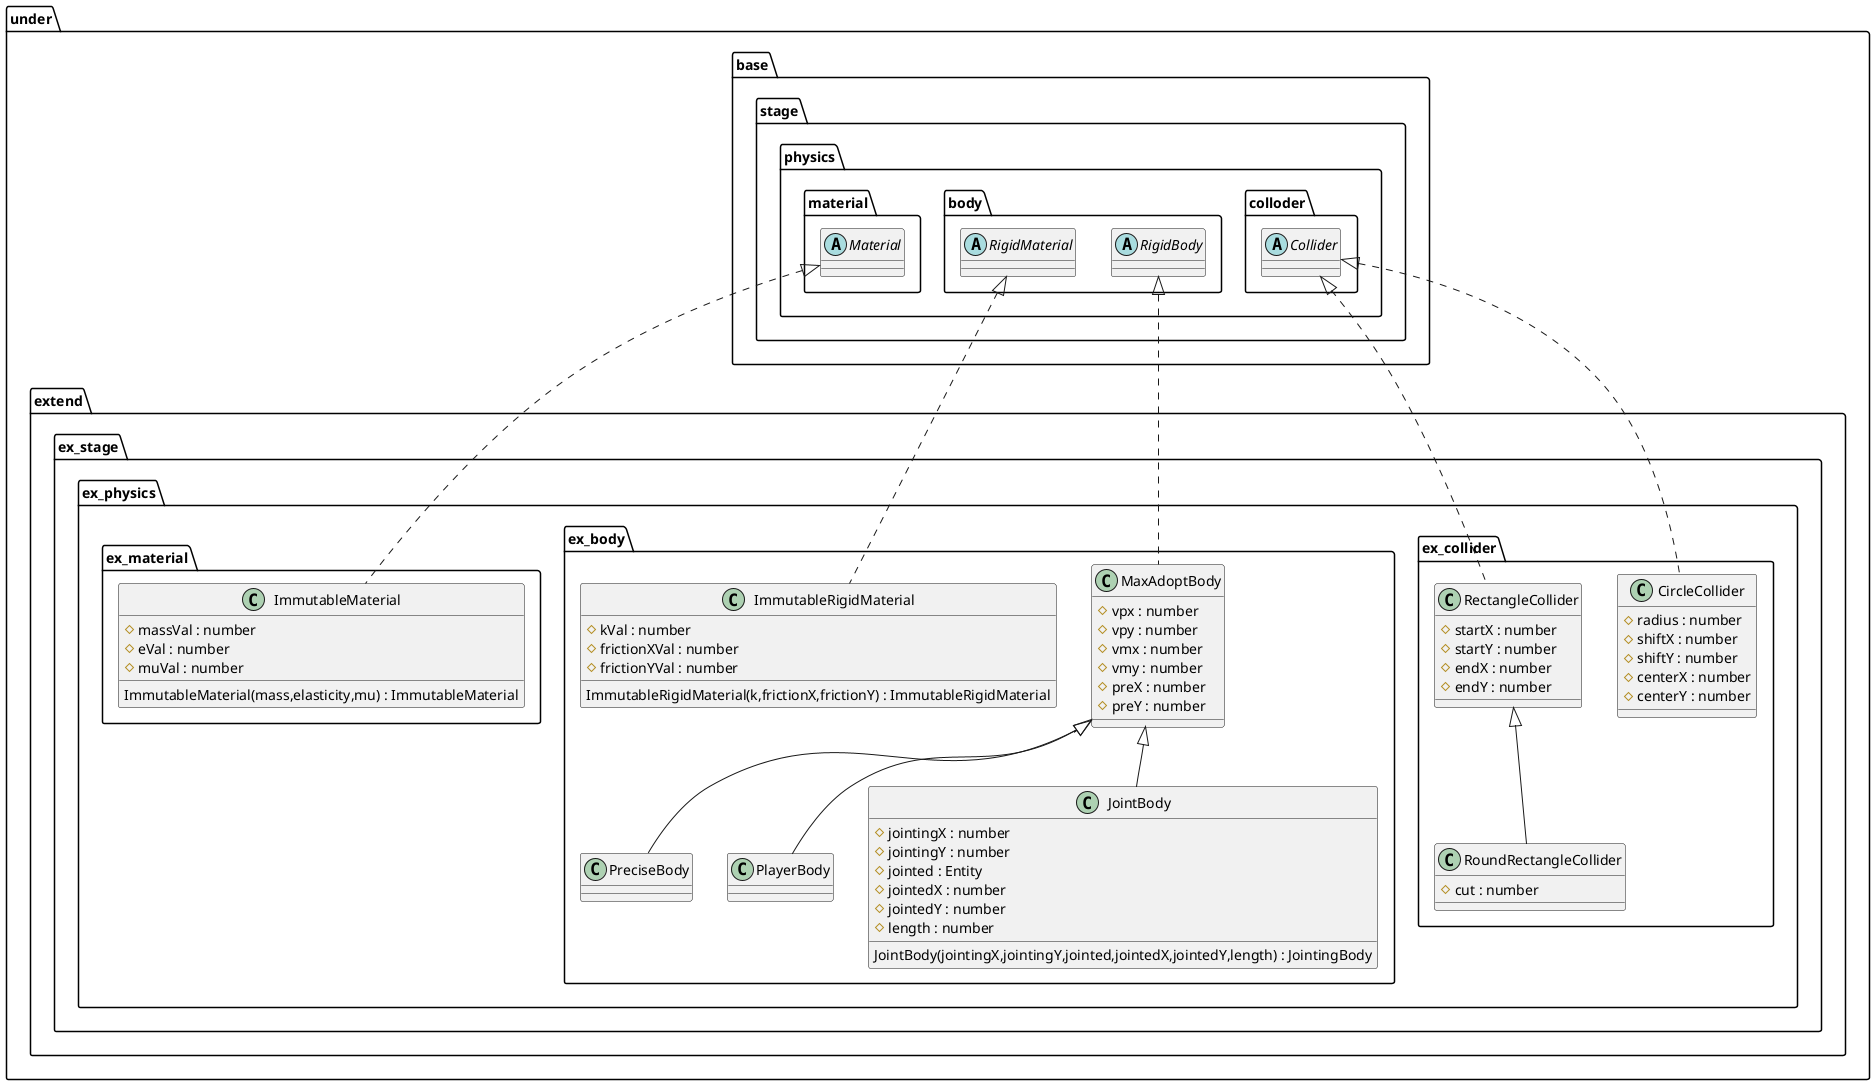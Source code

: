 @startuml PhysicalExtend

package under {
    package extend {
        package ex_stage {
            package ex_physics {
                package ex_collider {
                    class CircleCollider {
                        #radius : number
                        #shiftX : number
                        #shiftY : number
                        #centerX : number
                        #centerY : number
                    }
                    class RectangleCollider {
                        #startX : number
                        #startY : number
                        #endX : number
                        #endY : number
                    }
                    class RoundRectangleCollider {
                        #cut : number
                    }
                }
                package ex_body {
                    class MaxAdoptBody {
                        #vpx : number
                        #vpy : number
                        #vmx : number
                        #vmy : number
                        #preX : number
                        #preY : number
                    }
                    class PreciseBody
                    class PlayerBody
                    class JointBody {
                        JointBody(jointingX,jointingY,jointed,jointedX,jointedY,length) : JointingBody
                        #jointingX : number
                        #jointingY : number
                        #jointed : Entity
                        #jointedX : number
                        #jointedY : number
                        #length : number
                    }
                    class ImmutableRigidMaterial {
                        ImmutableRigidMaterial(k,frictionX,frictionY) : ImmutableRigidMaterial
                        #kVal : number
                        #frictionXVal : number
                        #frictionYVal : number
                    }
                }
                package ex_material {
                    class ImmutableMaterial  {
                        ImmutableMaterial(mass,elasticity,mu) : ImmutableMaterial
                        #massVal : number
                        #eVal : number
                        #muVal : number
                    }
                }
            }
        }
    }
}

package under {
    package base {
        package stage {
            package physics {
                package colloder {
                    abstract Collider
                }
                package body {
                    abstract RigidBody
                    abstract RigidMaterial
                }
                package material {
                    abstract Material
                }
            }
        }
    }
}

Collider <|.. RectangleCollider
Collider <|.. CircleCollider
RectangleCollider <|-- RoundRectangleCollider
RigidBody <|.. MaxAdoptBody
MaxAdoptBody <|-- PlayerBody
MaxAdoptBody <|-- PreciseBody
MaxAdoptBody <|-- JointBody
RigidMaterial <|.. ImmutableRigidMaterial
Material <|.. ImmutableMaterial

@enduml
